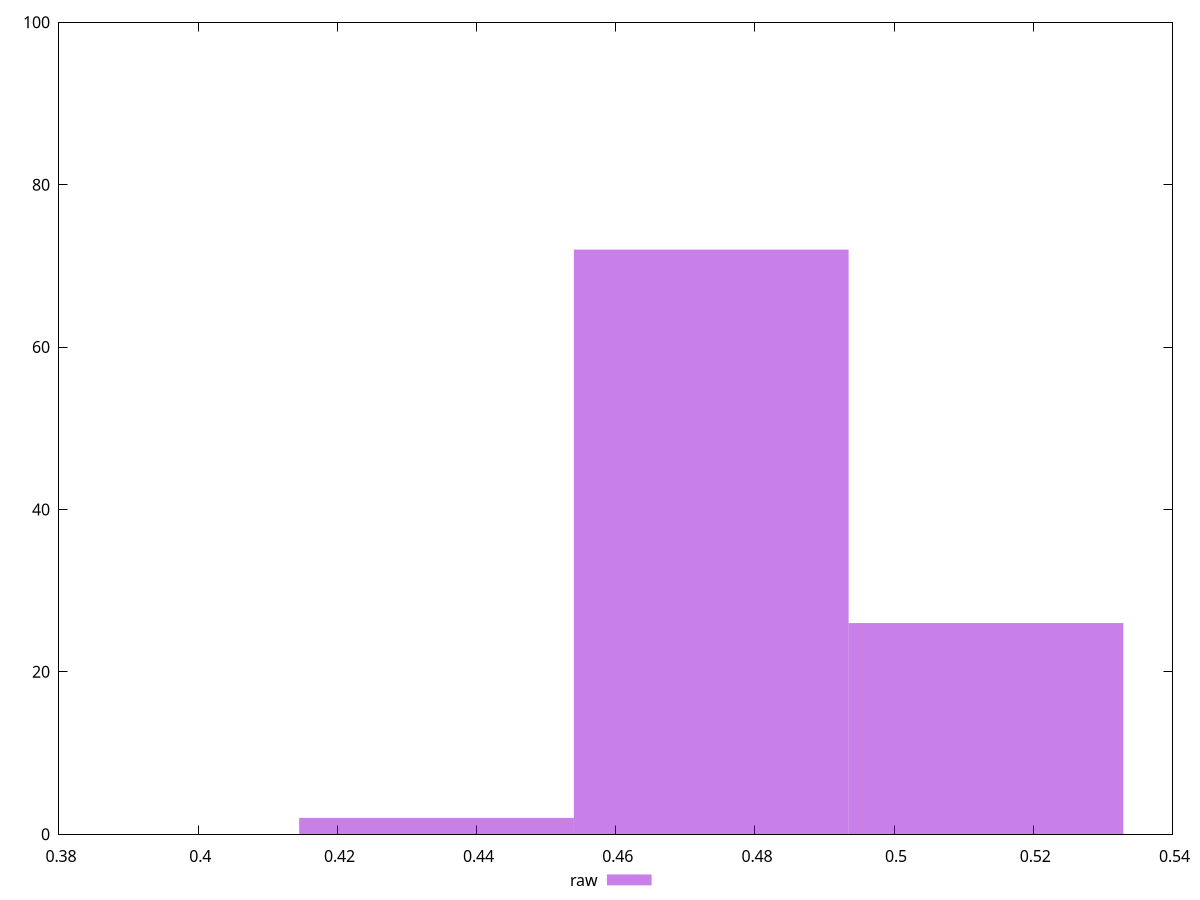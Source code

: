 reset
set terminal svg size 640, 490 enhanced background rgb 'white'
set output "reprap/meta/score/samples/pages/raw/histogram.svg"

$raw <<EOF
0.4342444507753113 2
0.5131979872799134 26
0.47372121902761233 72
EOF

set key outside below
set boxwidth 0.03947676825230103
set yrange [0:100]
set style fill transparent solid 0.5 noborder

plot \
  $raw title "raw" with boxes, \


reset